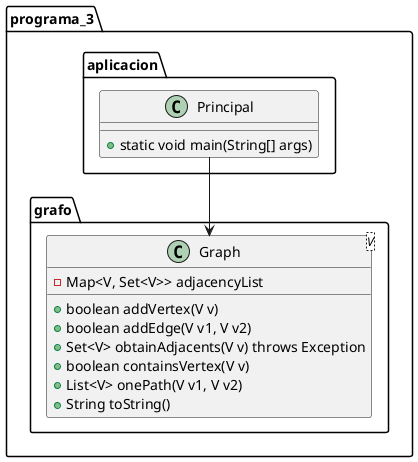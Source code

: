 @startuml
package "programa_3.grafo" {
    class Graph<V> {
        - Map<V, Set<V>> adjacencyList
        + boolean addVertex(V v)
        + boolean addEdge(V v1, V v2)
        + Set<V> obtainAdjacents(V v) throws Exception
        + boolean containsVertex(V v)
        + List<V> onePath(V v1, V v2)
        + String toString()
    }
}

package "programa_3.aplicacion" {
    class Principal {
        + static void main(String[] args)
    }
}

Principal --> Graph
@enduml
